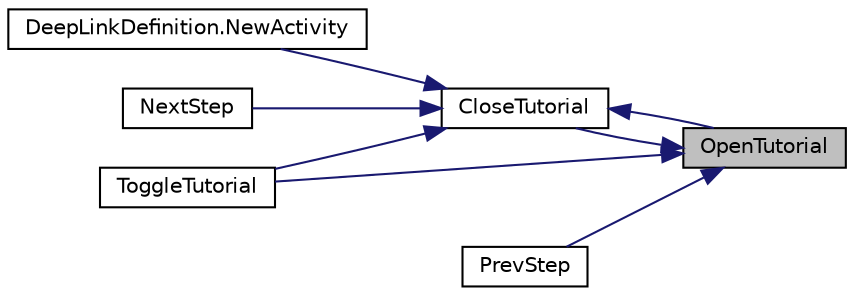 digraph "OpenTutorial"
{
 // INTERACTIVE_SVG=YES
 // LATEX_PDF_SIZE
  edge [fontname="Helvetica",fontsize="10",labelfontname="Helvetica",labelfontsize="10"];
  node [fontname="Helvetica",fontsize="10",shape=record];
  rankdir="RL";
  Node1 [label="OpenTutorial",height=0.2,width=0.4,color="black", fillcolor="grey75", style="filled", fontcolor="black",tooltip="Reset tutorial"];
  Node1 -> Node2 [dir="back",color="midnightblue",fontsize="10",style="solid",fontname="Helvetica"];
  Node2 [label="CloseTutorial",height=0.2,width=0.4,color="black", fillcolor="white", style="filled",URL="$class_mirage_x_r_1_1_tutorial_manager.html#aabcf7b1c517544d59b5f2bae63f220f2",tooltip="Tutorial is done and will not be shoen next time"];
  Node2 -> Node3 [dir="back",color="midnightblue",fontsize="10",style="solid",fontname="Helvetica"];
  Node3 [label="DeepLinkDefinition.NewActivity",height=0.2,width=0.4,color="black", fillcolor="white", style="filled",URL="$class_deep_link_definition.html#a99ab8fd388d9645bfe8a81b6863cecd0",tooltip="Creates a new activity via a deep link, e.g. using wekit:/new"];
  Node2 -> Node4 [dir="back",color="midnightblue",fontsize="10",style="solid",fontname="Helvetica"];
  Node4 [label="NextStep",height=0.2,width=0.4,color="black", fillcolor="white", style="filled",URL="$class_mirage_x_r_1_1_tutorial_manager.html#ae75ede018e2e9b705796071fd71ef05a",tooltip="Jump to the next step of the tutorial"];
  Node2 -> Node1 [dir="back",color="midnightblue",fontsize="10",style="solid",fontname="Helvetica"];
  Node2 -> Node5 [dir="back",color="midnightblue",fontsize="10",style="solid",fontname="Helvetica"];
  Node5 [label="ToggleTutorial",height=0.2,width=0.4,color="black", fillcolor="white", style="filled",URL="$class_mirage_x_r_1_1_tutorial_manager.html#a31f10ff4ae84b3fa83669e776d4c4e20",tooltip="change the activation state of tutorial"];
  Node1 -> Node6 [dir="back",color="midnightblue",fontsize="10",style="solid",fontname="Helvetica"];
  Node6 [label="PrevStep",height=0.2,width=0.4,color="black", fillcolor="white", style="filled",URL="$class_mirage_x_r_1_1_tutorial_manager.html#af9a647da1d602aa4c146900215a4fb64",tooltip="Jump to the previous step of the tutorial"];
  Node1 -> Node5 [dir="back",color="midnightblue",fontsize="10",style="solid",fontname="Helvetica"];
}

